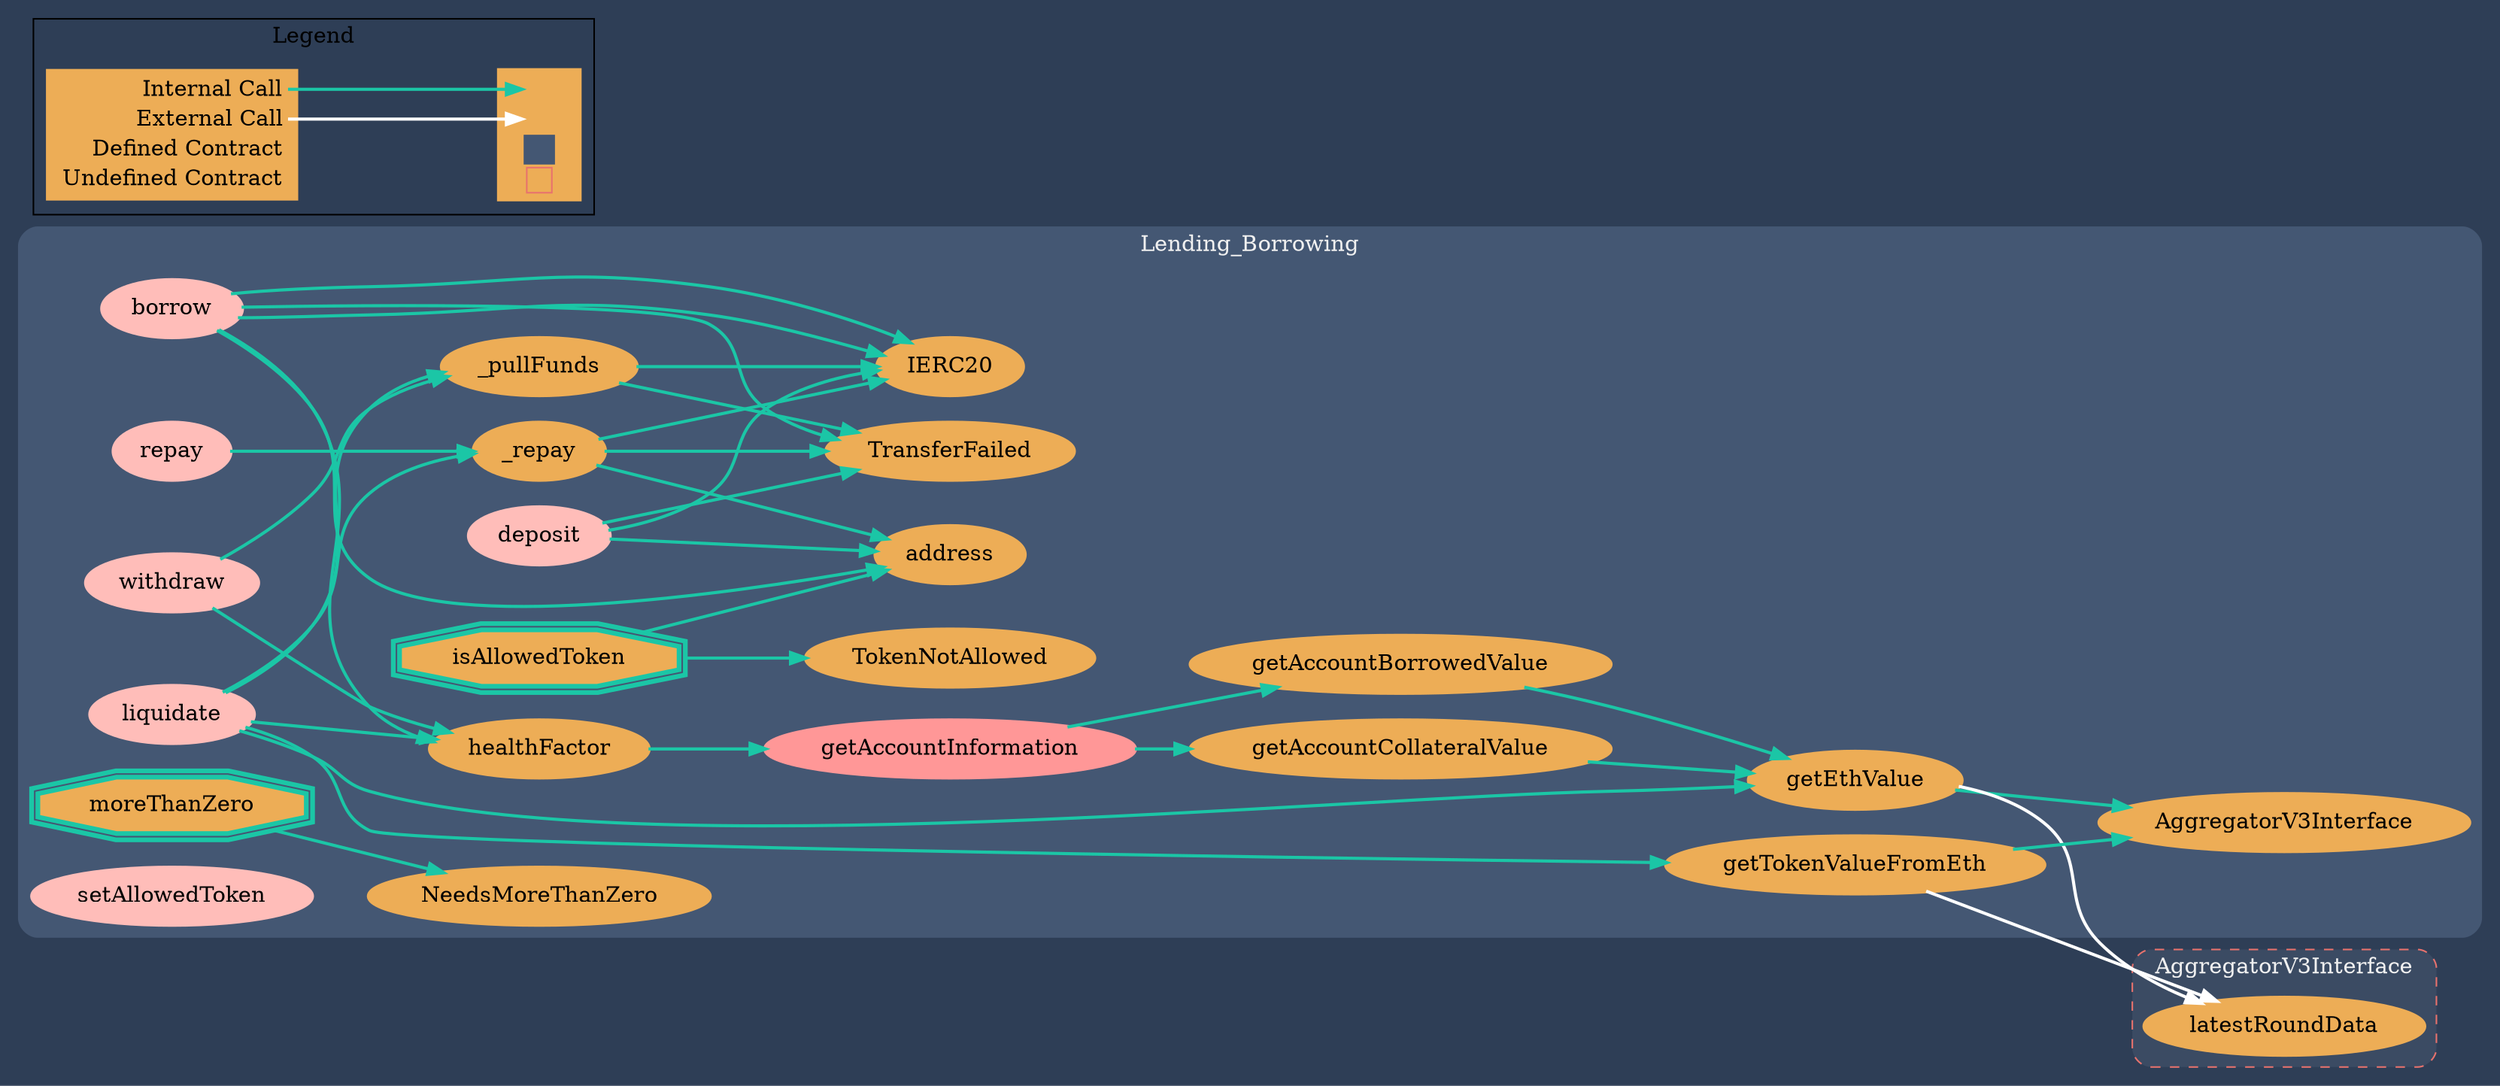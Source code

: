 digraph G {
  graph [ ratio = "auto", page = "100", compound =true, bgcolor = "#2e3e56" ];
  node [ style = "filled", fillcolor = "#edad56", color = "#edad56", penwidth =3 ];
  edge [ color = "#fcfcfc", penwidth =2, fontname = "helvetica Neue Ultra Light" ];
subgraph "clusterLending_Borrowing" {
  graph [ label = "Lending_Borrowing", color = "#445773", fontcolor = "#f0f0f0", style = "rounded", bgcolor = "#445773" ];
  "Lending_Borrowing.deposit" [ label = "deposit", color = "#ffbdb9", fillcolor = "#ffbdb9" ];
  "Lending_Borrowing.withdraw" [ label = "withdraw", color = "#ffbdb9", fillcolor = "#ffbdb9" ];
  "Lending_Borrowing._pullFunds" [ label = "_pullFunds" ];
  "Lending_Borrowing.borrow" [ label = "borrow", color = "#ffbdb9", fillcolor = "#ffbdb9" ];
  "Lending_Borrowing.liquidate" [ label = "liquidate", color = "#ffbdb9", fillcolor = "#ffbdb9" ];
  "Lending_Borrowing.repay" [ label = "repay", color = "#ffbdb9", fillcolor = "#ffbdb9" ];
  "Lending_Borrowing._repay" [ label = "_repay" ];
  "Lending_Borrowing.getAccountInformation" [ label = "getAccountInformation", color = "#FF9797", fillcolor = "#FF9797" ];
  "Lending_Borrowing.getAccountCollateralValue" [ label = "getAccountCollateralValue" ];
  "Lending_Borrowing.getAccountBorrowedValue" [ label = "getAccountBorrowedValue" ];
  "Lending_Borrowing.getEthValue" [ label = "getEthValue" ];
  "Lending_Borrowing.getTokenValueFromEth" [ label = "getTokenValueFromEth" ];
  "Lending_Borrowing.healthFactor" [ label = "healthFactor" ];
  "Lending_Borrowing.isAllowedToken" [ label = "isAllowedToken", color = "#1bc6a6", shape =doubleoctagon ];
  "Lending_Borrowing.moreThanZero" [ label = "moreThanZero", color = "#1bc6a6", shape =doubleoctagon ];
  "Lending_Borrowing.setAllowedToken" [ label = "setAllowedToken", color = "#ffbdb9", fillcolor = "#ffbdb9" ];
  "Lending_Borrowing.IERC20" [ label = "IERC20" ];
  "Lending_Borrowing.address" [ label = "address" ];
  "Lending_Borrowing.TransferFailed" [ label = "TransferFailed" ];
  "Lending_Borrowing.AggregatorV3Interface" [ label = "AggregatorV3Interface" ];
  "Lending_Borrowing.TokenNotAllowed" [ label = "TokenNotAllowed" ];
  "Lending_Borrowing.NeedsMoreThanZero" [ label = "NeedsMoreThanZero" ];
}

subgraph "clusterAggregatorV3Interface" {
  graph [ label = "AggregatorV3Interface", color = "#e8726d", fontcolor = "#f0f0f0", style = "rounded,dashed", bgcolor = "#3b4b63" ];
  "AggregatorV3Interface.latestRoundData" [ label = "latestRoundData" ];
}

  "Lending_Borrowing.deposit";
  "Lending_Borrowing.IERC20";
  "Lending_Borrowing.address";
  "Lending_Borrowing.TransferFailed";
  "Lending_Borrowing.withdraw";
  "Lending_Borrowing._pullFunds";
  "Lending_Borrowing.healthFactor";
  "Lending_Borrowing.borrow";
  "Lending_Borrowing.liquidate";
  "Lending_Borrowing.getEthValue";
  "Lending_Borrowing.getTokenValueFromEth";
  "Lending_Borrowing._repay";
  "Lending_Borrowing.repay";
  "Lending_Borrowing.getAccountInformation";
  "Lending_Borrowing.getAccountBorrowedValue";
  "Lending_Borrowing.getAccountCollateralValue";
  "Lending_Borrowing.AggregatorV3Interface";
  "AggregatorV3Interface.latestRoundData";
  "Lending_Borrowing.isAllowedToken";
  "Lending_Borrowing.TokenNotAllowed";
  "Lending_Borrowing.moreThanZero";
  "Lending_Borrowing.NeedsMoreThanZero";
  "Lending_Borrowing.deposit" -> "Lending_Borrowing.IERC20" [ color = "#1bc6a6" ];
  "Lending_Borrowing.deposit" -> "Lending_Borrowing.address" [ color = "#1bc6a6" ];
  "Lending_Borrowing.deposit" -> "Lending_Borrowing.TransferFailed" [ color = "#1bc6a6" ];
  "Lending_Borrowing.withdraw" -> "Lending_Borrowing._pullFunds" [ color = "#1bc6a6" ];
  "Lending_Borrowing.withdraw" -> "Lending_Borrowing.healthFactor" [ color = "#1bc6a6" ];
  "Lending_Borrowing._pullFunds" -> "Lending_Borrowing.IERC20" [ color = "#1bc6a6" ];
  "Lending_Borrowing._pullFunds" -> "Lending_Borrowing.TransferFailed" [ color = "#1bc6a6" ];
  "Lending_Borrowing.borrow" -> "Lending_Borrowing.IERC20" [ color = "#1bc6a6" ];
  "Lending_Borrowing.borrow" -> "Lending_Borrowing.address" [ color = "#1bc6a6" ];
  "Lending_Borrowing.borrow" -> "Lending_Borrowing.IERC20" [ color = "#1bc6a6" ];
  "Lending_Borrowing.borrow" -> "Lending_Borrowing.TransferFailed" [ color = "#1bc6a6" ];
  "Lending_Borrowing.borrow" -> "Lending_Borrowing.healthFactor" [ color = "#1bc6a6" ];
  "Lending_Borrowing.liquidate" -> "Lending_Borrowing.healthFactor" [ color = "#1bc6a6" ];
  "Lending_Borrowing.liquidate" -> "Lending_Borrowing.getEthValue" [ color = "#1bc6a6" ];
  "Lending_Borrowing.liquidate" -> "Lending_Borrowing.getTokenValueFromEth" [ color = "#1bc6a6" ];
  "Lending_Borrowing.liquidate" -> "Lending_Borrowing._repay" [ color = "#1bc6a6" ];
  "Lending_Borrowing.liquidate" -> "Lending_Borrowing._pullFunds" [ color = "#1bc6a6" ];
  "Lending_Borrowing.repay" -> "Lending_Borrowing._repay" [ color = "#1bc6a6" ];
  "Lending_Borrowing._repay" -> "Lending_Borrowing.IERC20" [ color = "#1bc6a6" ];
  "Lending_Borrowing._repay" -> "Lending_Borrowing.address" [ color = "#1bc6a6" ];
  "Lending_Borrowing._repay" -> "Lending_Borrowing.TransferFailed" [ color = "#1bc6a6" ];
  "Lending_Borrowing.getAccountInformation" -> "Lending_Borrowing.getAccountBorrowedValue" [ color = "#1bc6a6" ];
  "Lending_Borrowing.getAccountInformation" -> "Lending_Borrowing.getAccountCollateralValue" [ color = "#1bc6a6" ];
  "Lending_Borrowing.getAccountCollateralValue" -> "Lending_Borrowing.getEthValue" [ color = "#1bc6a6" ];
  "Lending_Borrowing.getAccountBorrowedValue" -> "Lending_Borrowing.getEthValue" [ color = "#1bc6a6" ];
  "Lending_Borrowing.getEthValue" -> "Lending_Borrowing.AggregatorV3Interface" [ color = "#1bc6a6" ];
  "Lending_Borrowing.getEthValue" -> "AggregatorV3Interface.latestRoundData" [ color = "white" ];
  "Lending_Borrowing.getTokenValueFromEth" -> "Lending_Borrowing.AggregatorV3Interface" [ color = "#1bc6a6" ];
  "Lending_Borrowing.getTokenValueFromEth" -> "AggregatorV3Interface.latestRoundData" [ color = "white" ];
  "Lending_Borrowing.healthFactor" -> "Lending_Borrowing.getAccountInformation" [ color = "#1bc6a6" ];
  "Lending_Borrowing.isAllowedToken" -> "Lending_Borrowing.address" [ color = "#1bc6a6" ];
  "Lending_Borrowing.isAllowedToken" -> "Lending_Borrowing.TokenNotAllowed" [ color = "#1bc6a6" ];
  "Lending_Borrowing.moreThanZero" -> "Lending_Borrowing.NeedsMoreThanZero" [ color = "#1bc6a6" ];


rankdir=LR
node [shape=plaintext]
subgraph cluster_01 { 
label = "Legend";
key [label=<<table border="0" cellpadding="2" cellspacing="0" cellborder="0">
  <tr><td align="right" port="i1">Internal Call</td></tr>
  <tr><td align="right" port="i2">External Call</td></tr>
  <tr><td align="right" port="i3">Defined Contract</td></tr>
  <tr><td align="right" port="i4">Undefined Contract</td></tr>
  </table>>]
key2 [label=<<table border="0" cellpadding="2" cellspacing="0" cellborder="0">
  <tr><td port="i1">&nbsp;&nbsp;&nbsp;</td></tr>
  <tr><td port="i2">&nbsp;&nbsp;&nbsp;</td></tr>
  <tr><td port="i3" bgcolor="#445773">&nbsp;&nbsp;&nbsp;</td></tr>
  <tr><td port="i4">
    <table border="1" cellborder="0" cellspacing="0" cellpadding="7" color="#e8726d">
      <tr>
       <td></td>
      </tr>
     </table>
  </td></tr>
  </table>>]
key:i1:e -> key2:i1:w [color="#1bc6a6"]
key:i2:e -> key2:i2:w [color="white"]
}
}
